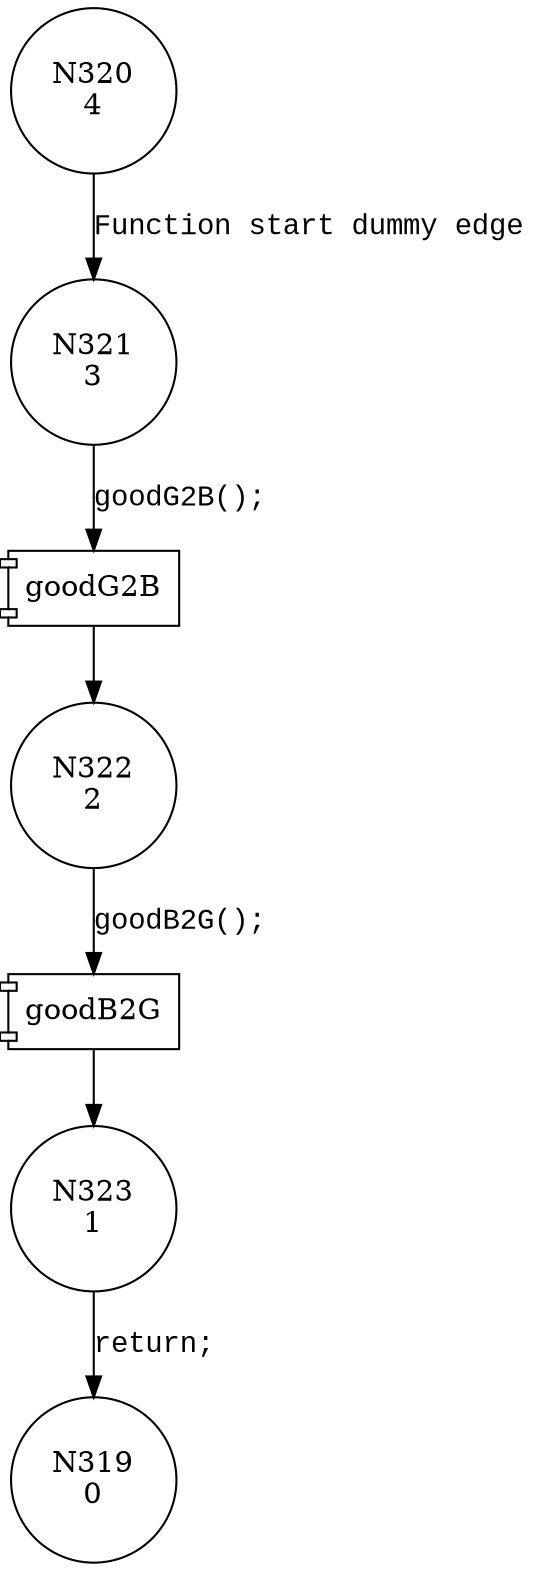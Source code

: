 digraph CWE124_Buffer_Underwrite__CWE839_fgets_32_good {
321 [shape="circle" label="N321\n3"]
322 [shape="circle" label="N322\n2"]
323 [shape="circle" label="N323\n1"]
320 [shape="circle" label="N320\n4"]
319 [shape="circle" label="N319\n0"]
100014 [shape="component" label="goodG2B"]
321 -> 100014 [label="goodG2B();" fontname="Courier New"]
100014 -> 322 [label="" fontname="Courier New"]
100015 [shape="component" label="goodB2G"]
322 -> 100015 [label="goodB2G();" fontname="Courier New"]
100015 -> 323 [label="" fontname="Courier New"]
320 -> 321 [label="Function start dummy edge" fontname="Courier New"]
323 -> 319 [label="return;" fontname="Courier New"]
}